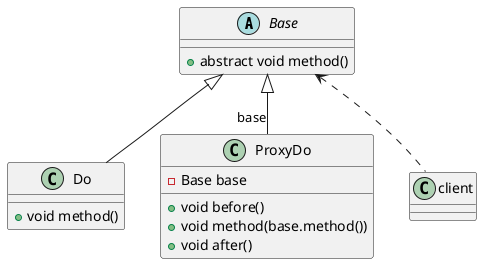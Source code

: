 @startuml

  abstract class Base{
    + abstract void method()
  }

  class Do{
    + void method()
  }

  Base <|-- Do
  class ProxyDo{
    - Base base
    + void before()
    + void method(base.method())
    + void after()
  }

  Base <|-- "base" ProxyDo


  class client
  Base <.. client

@enduml
/'
在某应用软件中需要记录业务方法的调用日志，在不修改现有业务类的基础
上为每一个 类提供一个日志记录代理类，在代理类中输出日志，如在业务
方法Method()调用之前输 出“方法Method()被调用，调用时间
为2012-11-5 10:10:10”，调用之后如果没有抛异常则
 输出“方法Method()调用成功”，否则输出“方法Method()调用失败”。
 在代理类中调用真实 业务类的业务方法，使用代理模式设计该日志记
 录模块的结构，绘制类图并使用java语言 编程模拟实现
 '/
